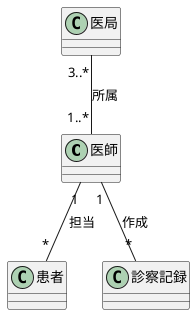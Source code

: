 @startuml

class 医師{}
class 医局{}
class 患者{}
class 診察記録{}
医局 "3..*" --"1..*"医師 :所属
医師 "1"--"*"患者 :担当
医師 "1"--"*" 診察記録 : 作成

@enduml